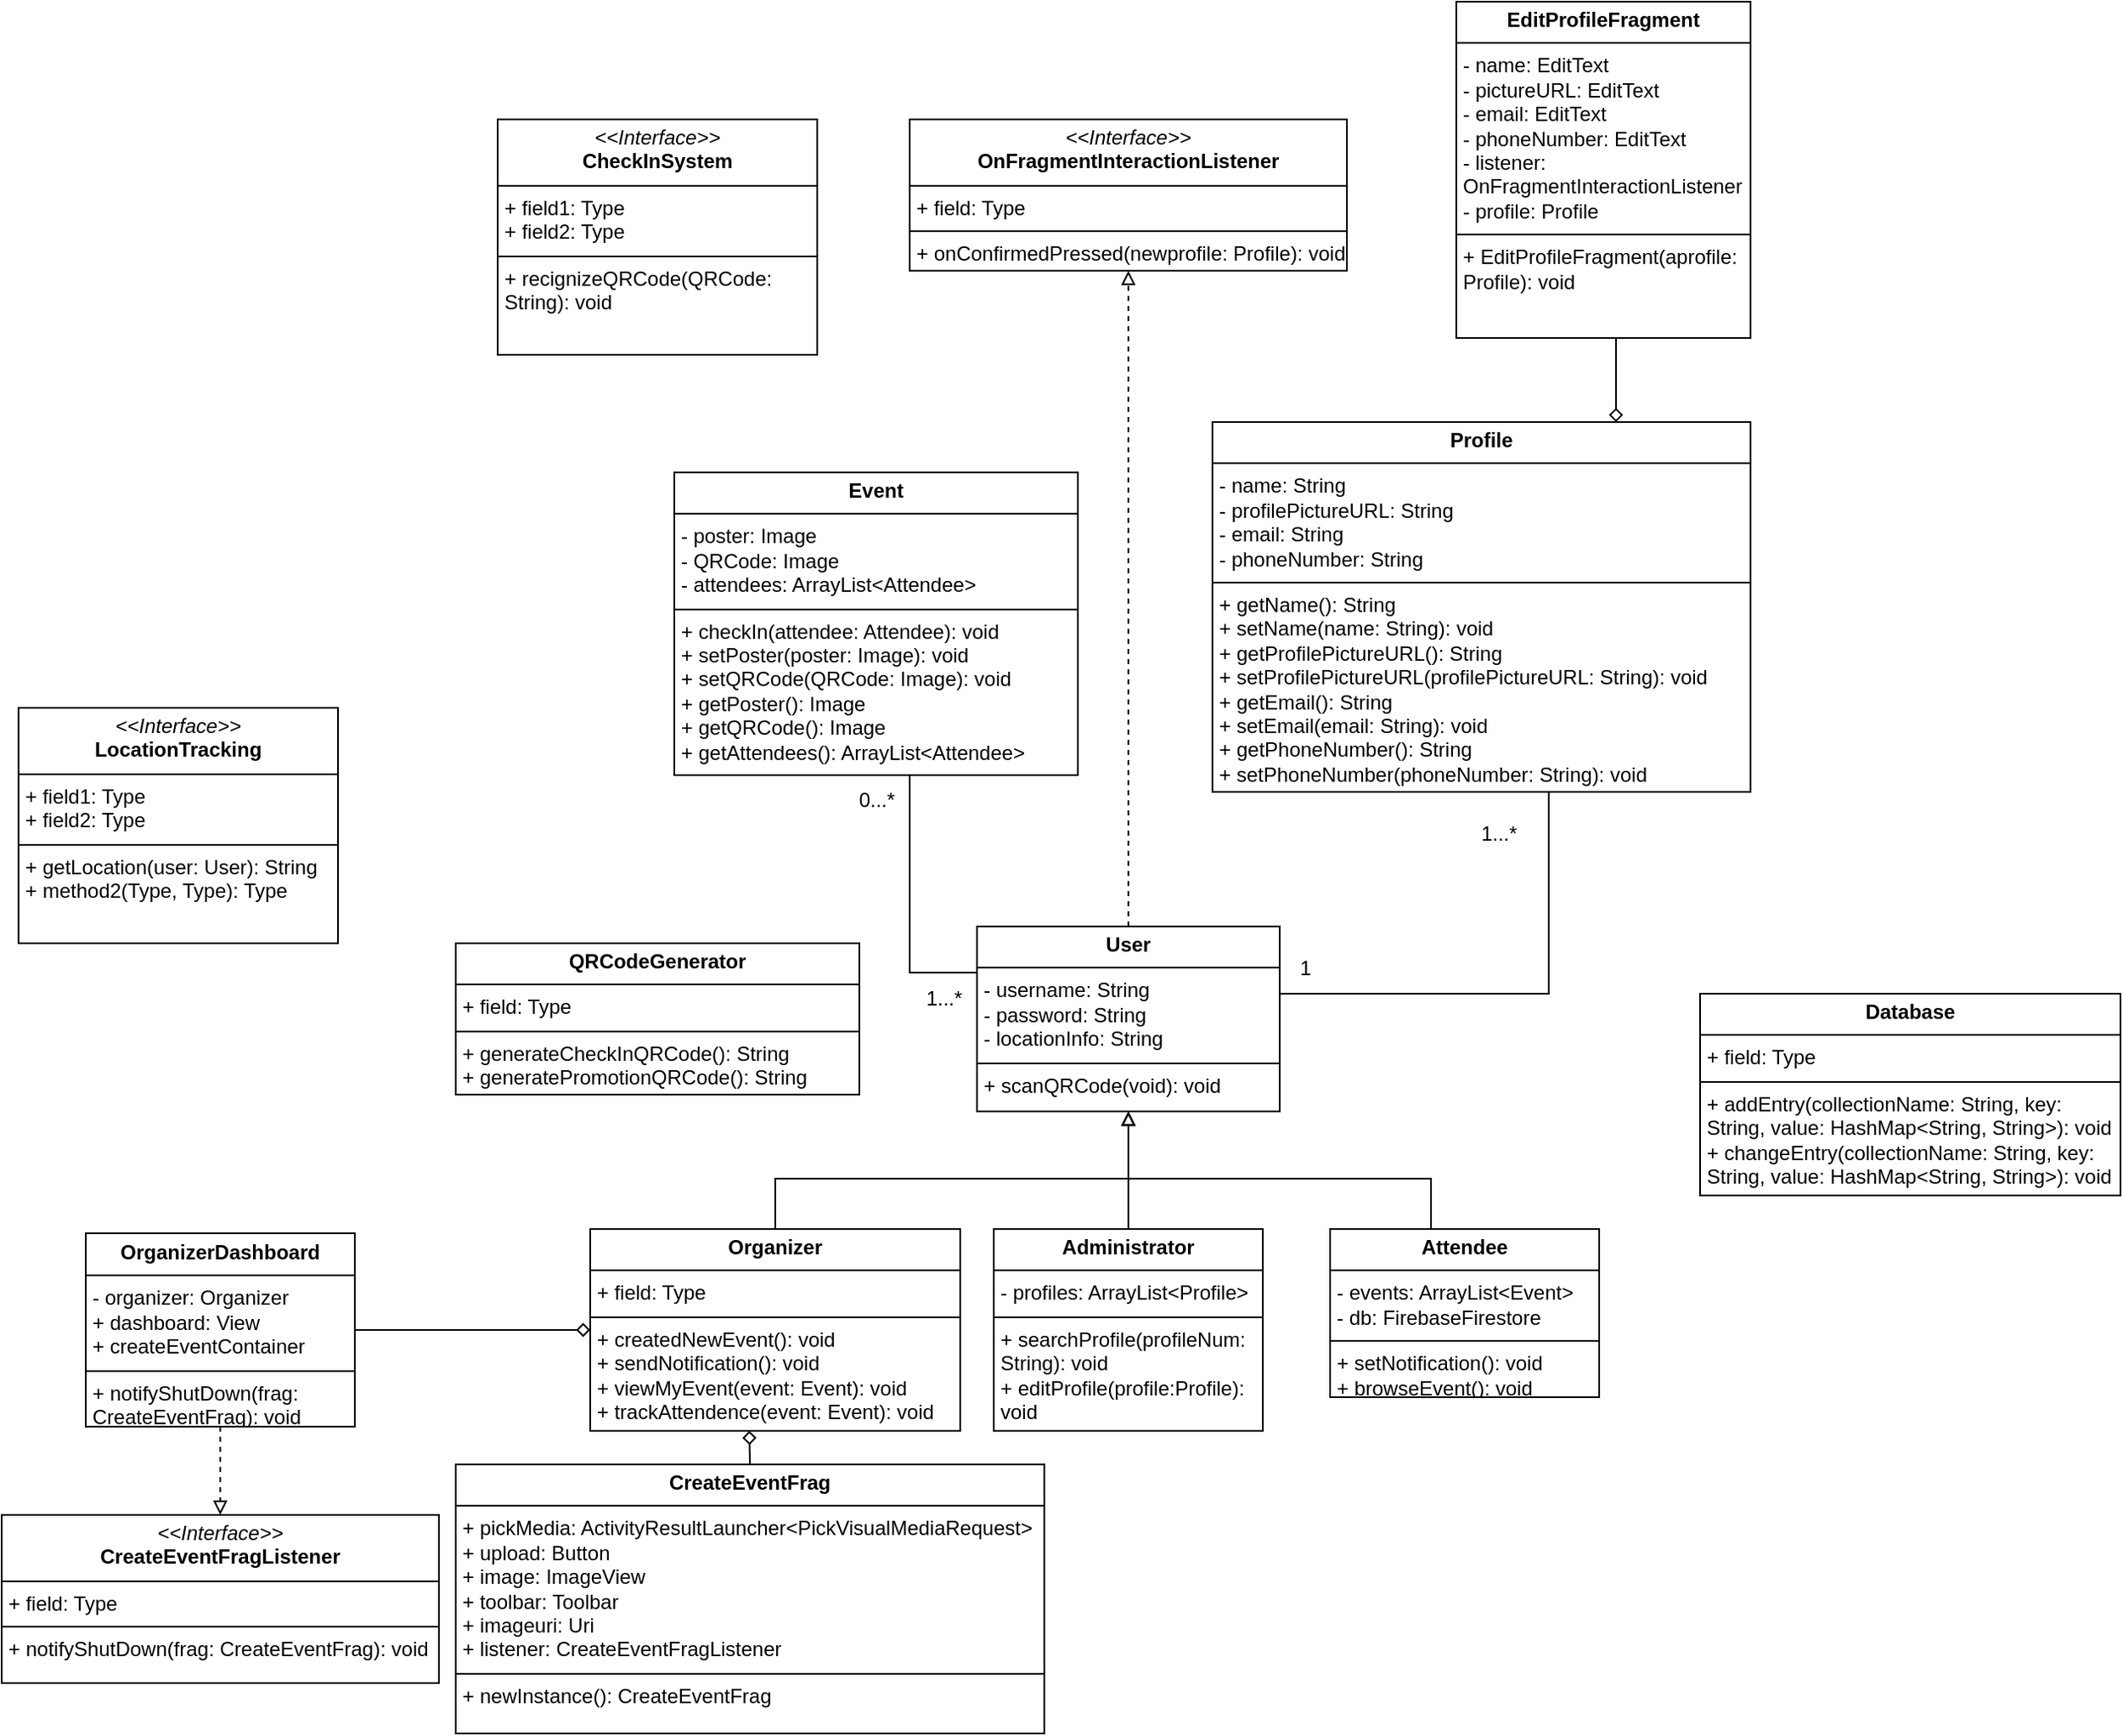 <mxfile version="24.0.2" type="github">
  <diagram name="Page-1" id="J35sRBXo90A8_cbNqQOU">
    <mxGraphModel dx="1843" dy="558" grid="1" gridSize="10" guides="1" tooltips="1" connect="1" arrows="1" fold="1" page="1" pageScale="1" pageWidth="850" pageHeight="1100" math="0" shadow="0">
      <root>
        <mxCell id="0" />
        <mxCell id="1" parent="0" />
        <mxCell id="WPeFzwkXg94GIZhLmHgt-10" value="&lt;p style=&quot;margin:0px;margin-top:4px;text-align:center;&quot;&gt;&lt;span style=&quot;font-weight: 700;&quot;&gt;User&lt;/span&gt;&lt;br&gt;&lt;/p&gt;&lt;hr size=&quot;1&quot; style=&quot;border-style:solid;&quot;&gt;&lt;p style=&quot;margin:0px;margin-left:4px;&quot;&gt;- username: String&lt;br&gt;&lt;/p&gt;&lt;p style=&quot;margin:0px;margin-left:4px;&quot;&gt;- password: String&lt;br&gt;&lt;/p&gt;&lt;p style=&quot;margin:0px;margin-left:4px;&quot;&gt;- locationInfo: String&lt;/p&gt;&lt;hr size=&quot;1&quot; style=&quot;border-style:solid;&quot;&gt;&lt;p style=&quot;margin:0px;margin-left:4px;&quot;&gt;+ scanQRCode(void): void&lt;/p&gt;" style="verticalAlign=top;align=left;overflow=fill;html=1;whiteSpace=wrap;" parent="1" vertex="1">
          <mxGeometry x="330" y="560" width="180" height="110" as="geometry" />
        </mxCell>
        <mxCell id="WPeFzwkXg94GIZhLmHgt-22" style="edgeStyle=orthogonalEdgeStyle;rounded=0;orthogonalLoop=1;jettySize=auto;html=1;exitX=0.5;exitY=0;exitDx=0;exitDy=0;endArrow=block;endFill=0;entryX=0.5;entryY=1;entryDx=0;entryDy=0;" parent="1" source="WPeFzwkXg94GIZhLmHgt-15" target="WPeFzwkXg94GIZhLmHgt-10" edge="1">
          <mxGeometry relative="1" as="geometry">
            <mxPoint x="400" y="680" as="targetPoint" />
            <Array as="points">
              <mxPoint x="210" y="725" />
              <mxPoint x="210" y="710" />
              <mxPoint x="420" y="710" />
            </Array>
          </mxGeometry>
        </mxCell>
        <mxCell id="WPeFzwkXg94GIZhLmHgt-15" value="&lt;p style=&quot;margin:0px;margin-top:4px;text-align:center;&quot;&gt;&lt;b&gt;Organizer&lt;/b&gt;&lt;/p&gt;&lt;hr size=&quot;1&quot; style=&quot;border-style:solid;&quot;&gt;&lt;p style=&quot;margin:0px;margin-left:4px;&quot;&gt;+ field: Type&lt;/p&gt;&lt;hr size=&quot;1&quot; style=&quot;border-style:solid;&quot;&gt;&lt;p style=&quot;margin:0px;margin-left:4px;&quot;&gt;+ createdNewEvent(): void&lt;/p&gt;&lt;p style=&quot;margin:0px;margin-left:4px;&quot;&gt;+ sendNotification(): void&lt;/p&gt;&lt;p style=&quot;margin:0px;margin-left:4px;&quot;&gt;+ viewMyEvent(event: Event): void&lt;/p&gt;&lt;p style=&quot;margin:0px;margin-left:4px;&quot;&gt;+ trackAttendence(event: Event): void&lt;/p&gt;" style="verticalAlign=top;align=left;overflow=fill;html=1;whiteSpace=wrap;" parent="1" vertex="1">
          <mxGeometry x="100" y="740" width="220" height="120" as="geometry" />
        </mxCell>
        <mxCell id="WPeFzwkXg94GIZhLmHgt-20" style="edgeStyle=orthogonalEdgeStyle;rounded=0;orthogonalLoop=1;jettySize=auto;html=1;exitX=0.5;exitY=0;exitDx=0;exitDy=0;entryX=0.5;entryY=1;entryDx=0;entryDy=0;endArrow=block;endFill=0;" parent="1" source="WPeFzwkXg94GIZhLmHgt-16" target="WPeFzwkXg94GIZhLmHgt-10" edge="1">
          <mxGeometry relative="1" as="geometry" />
        </mxCell>
        <mxCell id="WPeFzwkXg94GIZhLmHgt-16" value="&lt;p style=&quot;margin:0px;margin-top:4px;text-align:center;&quot;&gt;&lt;span style=&quot;font-weight: 700;&quot;&gt;Administrator&lt;/span&gt;&lt;br&gt;&lt;/p&gt;&lt;hr size=&quot;1&quot; style=&quot;border-style:solid;&quot;&gt;&lt;p style=&quot;margin:0px;margin-left:4px;&quot;&gt;- profiles: ArrayList&amp;lt;Profile&amp;gt;&lt;/p&gt;&lt;hr size=&quot;1&quot; style=&quot;border-style:solid;&quot;&gt;&lt;p style=&quot;margin:0px;margin-left:4px;&quot;&gt;+ searchProfile(profileNum: String): void&lt;br&gt;&lt;/p&gt;&lt;p style=&quot;margin:0px;margin-left:4px;&quot;&gt;+ editProfile(profile:Profile): void&lt;br&gt;&lt;/p&gt;" style="verticalAlign=top;align=left;overflow=fill;html=1;whiteSpace=wrap;" parent="1" vertex="1">
          <mxGeometry x="340" y="740" width="160" height="120" as="geometry" />
        </mxCell>
        <mxCell id="WPeFzwkXg94GIZhLmHgt-23" style="edgeStyle=orthogonalEdgeStyle;rounded=0;orthogonalLoop=1;jettySize=auto;html=1;entryX=0.5;entryY=1;entryDx=0;entryDy=0;endArrow=block;endFill=0;" parent="1" source="WPeFzwkXg94GIZhLmHgt-17" target="WPeFzwkXg94GIZhLmHgt-10" edge="1">
          <mxGeometry relative="1" as="geometry">
            <Array as="points">
              <mxPoint x="600" y="710" />
              <mxPoint x="420" y="710" />
            </Array>
          </mxGeometry>
        </mxCell>
        <mxCell id="WPeFzwkXg94GIZhLmHgt-17" value="&lt;p style=&quot;margin:0px;margin-top:4px;text-align:center;&quot;&gt;&lt;b&gt;Attendee&lt;/b&gt;&lt;/p&gt;&lt;hr size=&quot;1&quot; style=&quot;border-style:solid;&quot;&gt;&lt;p style=&quot;margin:0px;margin-left:4px;&quot;&gt;- events: ArrayList&amp;lt;Event&amp;gt;&lt;/p&gt;&lt;p style=&quot;margin:0px;margin-left:4px;&quot;&gt;- db: FirebaseFirestore&lt;/p&gt;&lt;hr size=&quot;1&quot; style=&quot;border-style:solid;&quot;&gt;&lt;p style=&quot;margin:0px;margin-left:4px;&quot;&gt;+ setNotification(): void&lt;/p&gt;&lt;p style=&quot;margin:0px;margin-left:4px;&quot;&gt;+ browseEvent(): void&lt;/p&gt;" style="verticalAlign=top;align=left;overflow=fill;html=1;whiteSpace=wrap;" parent="1" vertex="1">
          <mxGeometry x="540" y="740" width="160" height="100" as="geometry" />
        </mxCell>
        <mxCell id="WPeFzwkXg94GIZhLmHgt-24" style="edgeStyle=orthogonalEdgeStyle;rounded=0;orthogonalLoop=1;jettySize=auto;html=1;exitX=0.5;exitY=1;exitDx=0;exitDy=0;entryX=0;entryY=0.25;entryDx=0;entryDy=0;endArrow=none;endFill=0;" parent="1" source="WPeFzwkXg94GIZhLmHgt-18" target="WPeFzwkXg94GIZhLmHgt-10" edge="1">
          <mxGeometry relative="1" as="geometry">
            <Array as="points">
              <mxPoint x="290" y="588" />
            </Array>
          </mxGeometry>
        </mxCell>
        <mxCell id="WPeFzwkXg94GIZhLmHgt-18" value="&lt;p style=&quot;margin:0px;margin-top:4px;text-align:center;&quot;&gt;&lt;b&gt;Event&lt;/b&gt;&lt;/p&gt;&lt;hr size=&quot;1&quot; style=&quot;border-style:solid;&quot;&gt;&lt;p style=&quot;margin:0px;margin-left:4px;&quot;&gt;- poster: Image&lt;/p&gt;&lt;p style=&quot;margin:0px;margin-left:4px;&quot;&gt;- QRCode: Image&lt;br&gt;&lt;/p&gt;&lt;p style=&quot;margin:0px;margin-left:4px;&quot;&gt;- attendees: ArrayList&amp;lt;Attendee&amp;gt;&lt;br&gt;&lt;/p&gt;&lt;hr size=&quot;1&quot; style=&quot;border-style:solid;&quot;&gt;&lt;p style=&quot;margin:0px;margin-left:4px;&quot;&gt;+ checkIn(attendee: Attendee): void&lt;/p&gt;&lt;p style=&quot;margin:0px;margin-left:4px;&quot;&gt;+ setPoster(poster: Image): void&lt;/p&gt;&lt;p style=&quot;margin:0px;margin-left:4px;&quot;&gt;+ setQRCode(QRCode: Image): void&lt;br&gt;&lt;/p&gt;&lt;p style=&quot;margin:0px;margin-left:4px;&quot;&gt;+ getPoster(): Image&lt;/p&gt;&lt;p style=&quot;margin:0px;margin-left:4px;&quot;&gt;+ getQRCode(): Image&lt;/p&gt;&lt;p style=&quot;margin:0px;margin-left:4px;&quot;&gt;+ getAttendees(): ArrayList&amp;lt;Attendee&amp;gt;&lt;/p&gt;" style="verticalAlign=top;align=left;overflow=fill;html=1;whiteSpace=wrap;" parent="1" vertex="1">
          <mxGeometry x="150" y="290" width="240" height="180" as="geometry" />
        </mxCell>
        <mxCell id="WPeFzwkXg94GIZhLmHgt-25" style="edgeStyle=orthogonalEdgeStyle;rounded=0;orthogonalLoop=1;jettySize=auto;html=1;exitX=0.5;exitY=1;exitDx=0;exitDy=0;entryX=1;entryY=0.25;entryDx=0;entryDy=0;endArrow=none;endFill=0;" parent="1" source="WPeFzwkXg94GIZhLmHgt-19" target="WPeFzwkXg94GIZhLmHgt-10" edge="1">
          <mxGeometry relative="1" as="geometry">
            <Array as="points">
              <mxPoint x="670" y="600" />
              <mxPoint x="510" y="600" />
            </Array>
          </mxGeometry>
        </mxCell>
        <mxCell id="WPeFzwkXg94GIZhLmHgt-19" value="&lt;p style=&quot;margin:0px;margin-top:4px;text-align:center;&quot;&gt;&lt;b&gt;Profile&lt;/b&gt;&lt;/p&gt;&lt;hr size=&quot;1&quot; style=&quot;border-style:solid;&quot;&gt;&lt;p style=&quot;margin:0px;margin-left:4px;&quot;&gt;- name: String&lt;/p&gt;&lt;p style=&quot;margin:0px;margin-left:4px;&quot;&gt;- profilePictureURL: String&lt;/p&gt;&lt;p style=&quot;margin:0px;margin-left:4px;&quot;&gt;- email: String&lt;/p&gt;&lt;p style=&quot;margin:0px;margin-left:4px;&quot;&gt;- phoneNumber: String&lt;/p&gt;&lt;hr size=&quot;1&quot; style=&quot;border-style:solid;&quot;&gt;&lt;p style=&quot;margin:0px;margin-left:4px;&quot;&gt;+ getName(): String&lt;/p&gt;&lt;p style=&quot;margin:0px;margin-left:4px;&quot;&gt;+ setName(name:&amp;nbsp;&lt;span style=&quot;background-color: initial;&quot;&gt;String&lt;/span&gt;&lt;span style=&quot;background-color: initial;&quot;&gt;): void&lt;/span&gt;&lt;/p&gt;&lt;p style=&quot;margin:0px;margin-left:4px;&quot;&gt;+ getProfilePictureURL(): String&lt;br&gt;&lt;/p&gt;&lt;p style=&quot;margin:0px;margin-left:4px;&quot;&gt;+ setProfilePictureURL(profilePictureURL:&amp;nbsp;&lt;span style=&quot;background-color: initial;&quot;&gt;String&lt;/span&gt;&lt;span style=&quot;background-color: initial;&quot;&gt;): void&lt;/span&gt;&lt;/p&gt;&lt;p style=&quot;margin: 0px 0px 0px 4px;&quot;&gt;+ getEmail(): String&lt;/p&gt;&lt;p style=&quot;margin: 0px 0px 0px 4px;&quot;&gt;+ setEmail(email:&amp;nbsp;&lt;span style=&quot;background-color: initial;&quot;&gt;String&lt;/span&gt;&lt;span style=&quot;background-color: initial;&quot;&gt;): void&lt;/span&gt;&lt;/p&gt;&lt;p style=&quot;margin: 0px 0px 0px 4px;&quot;&gt;+ getPhoneNumber(): String&lt;/p&gt;&lt;p style=&quot;margin: 0px 0px 0px 4px;&quot;&gt;+ setPhoneNumber(phoneNumber:&amp;nbsp;&lt;span style=&quot;background-color: initial;&quot;&gt;String&lt;/span&gt;&lt;span style=&quot;background-color: initial;&quot;&gt;): void&lt;/span&gt;&lt;/p&gt;" style="verticalAlign=top;align=left;overflow=fill;html=1;whiteSpace=wrap;" parent="1" vertex="1">
          <mxGeometry x="470" y="260" width="320" height="220" as="geometry" />
        </mxCell>
        <mxCell id="WPeFzwkXg94GIZhLmHgt-28" value="0...*" style="text;html=1;align=center;verticalAlign=middle;resizable=0;points=[];autosize=1;strokeColor=none;fillColor=none;" parent="1" vertex="1">
          <mxGeometry x="250" y="470" width="40" height="30" as="geometry" />
        </mxCell>
        <mxCell id="WPeFzwkXg94GIZhLmHgt-29" value="1...*" style="text;html=1;align=center;verticalAlign=middle;resizable=0;points=[];autosize=1;strokeColor=none;fillColor=none;" parent="1" vertex="1">
          <mxGeometry x="290" y="588" width="40" height="30" as="geometry" />
        </mxCell>
        <mxCell id="WPeFzwkXg94GIZhLmHgt-30" value="1...*" style="text;html=1;align=center;verticalAlign=middle;resizable=0;points=[];autosize=1;strokeColor=none;fillColor=none;" parent="1" vertex="1">
          <mxGeometry x="620" y="490" width="40" height="30" as="geometry" />
        </mxCell>
        <mxCell id="WPeFzwkXg94GIZhLmHgt-31" value="1" style="text;html=1;align=center;verticalAlign=middle;resizable=0;points=[];autosize=1;strokeColor=none;fillColor=none;" parent="1" vertex="1">
          <mxGeometry x="510" y="570" width="30" height="30" as="geometry" />
        </mxCell>
        <mxCell id="WPeFzwkXg94GIZhLmHgt-32" value="&lt;p style=&quot;margin:0px;margin-top:4px;text-align:center;&quot;&gt;&lt;b&gt;QRCodeGenerator&lt;/b&gt;&lt;/p&gt;&lt;hr size=&quot;1&quot; style=&quot;border-style:solid;&quot;&gt;&lt;p style=&quot;margin:0px;margin-left:4px;&quot;&gt;+ field: Type&lt;br&gt;&lt;/p&gt;&lt;hr size=&quot;1&quot; style=&quot;border-style:solid;&quot;&gt;&lt;p style=&quot;margin:0px;margin-left:4px;&quot;&gt;+ generateCheckInQRCode(): String&lt;/p&gt;&lt;p style=&quot;margin:0px;margin-left:4px;&quot;&gt;+ generatePromotionQRCode(): String&lt;br&gt;&lt;/p&gt;" style="verticalAlign=top;align=left;overflow=fill;html=1;whiteSpace=wrap;" parent="1" vertex="1">
          <mxGeometry x="20" y="570" width="240" height="90" as="geometry" />
        </mxCell>
        <mxCell id="WPeFzwkXg94GIZhLmHgt-33" value="&lt;p style=&quot;margin:0px;margin-top:4px;text-align:center;&quot;&gt;&lt;i&gt;&amp;lt;&amp;lt;Interface&amp;gt;&amp;gt;&lt;/i&gt;&lt;br&gt;&lt;b&gt;CheckInSystem&lt;/b&gt;&lt;/p&gt;&lt;hr size=&quot;1&quot; style=&quot;border-style:solid;&quot;&gt;&lt;p style=&quot;margin:0px;margin-left:4px;&quot;&gt;+ field1: Type&lt;br&gt;+ field2: Type&lt;/p&gt;&lt;hr size=&quot;1&quot; style=&quot;border-style:solid;&quot;&gt;&lt;p style=&quot;margin:0px;margin-left:4px;&quot;&gt;+ recignizeQRCode(QRCode: String): void&lt;br&gt;&lt;/p&gt;" style="verticalAlign=top;align=left;overflow=fill;html=1;whiteSpace=wrap;" parent="1" vertex="1">
          <mxGeometry x="45" y="80" width="190" height="140" as="geometry" />
        </mxCell>
        <mxCell id="WPeFzwkXg94GIZhLmHgt-34" value="&lt;p style=&quot;margin:0px;margin-top:4px;text-align:center;&quot;&gt;&lt;i&gt;&amp;lt;&amp;lt;Interface&amp;gt;&amp;gt;&lt;/i&gt;&lt;br&gt;&lt;b&gt;LocationTracking&lt;/b&gt;&lt;/p&gt;&lt;hr size=&quot;1&quot; style=&quot;border-style:solid;&quot;&gt;&lt;p style=&quot;margin:0px;margin-left:4px;&quot;&gt;+ field1: Type&lt;br&gt;+ field2: Type&lt;/p&gt;&lt;hr size=&quot;1&quot; style=&quot;border-style:solid;&quot;&gt;&lt;p style=&quot;margin:0px;margin-left:4px;&quot;&gt;+ getLocation(user: User): String&lt;/p&gt;&lt;p style=&quot;margin:0px;margin-left:4px;&quot;&gt;+ method2(Type, Type): Type&lt;/p&gt;" style="verticalAlign=top;align=left;overflow=fill;html=1;whiteSpace=wrap;" parent="1" vertex="1">
          <mxGeometry x="-240" y="430" width="190" height="140" as="geometry" />
        </mxCell>
        <mxCell id="WPeFzwkXg94GIZhLmHgt-35" value="&lt;p style=&quot;margin:0px;margin-top:4px;text-align:center;&quot;&gt;&lt;b&gt;Database&lt;/b&gt;&lt;/p&gt;&lt;hr size=&quot;1&quot; style=&quot;border-style:solid;&quot;&gt;&lt;p style=&quot;margin:0px;margin-left:4px;&quot;&gt;+ field: Type&lt;/p&gt;&lt;hr size=&quot;1&quot; style=&quot;border-style:solid;&quot;&gt;&lt;p style=&quot;margin:0px;margin-left:4px;&quot;&gt;+ addEntry(collectionName: String, key: String, value: HashMap&amp;lt;String, String&amp;gt;): void&lt;/p&gt;&lt;p style=&quot;margin:0px;margin-left:4px;&quot;&gt;+ changeEntry(collectionName: String, key: String, value: HashMap&amp;lt;String, String&amp;gt;): void&lt;br&gt;&lt;/p&gt;&lt;p style=&quot;margin:0px;margin-left:4px;&quot;&gt;&lt;br&gt;&lt;/p&gt;" style="verticalAlign=top;align=left;overflow=fill;html=1;whiteSpace=wrap;" parent="1" vertex="1">
          <mxGeometry x="760" y="600" width="250" height="120" as="geometry" />
        </mxCell>
        <mxCell id="i9NQ23__nChv1Pb4dPMh-4" style="edgeStyle=orthogonalEdgeStyle;rounded=0;orthogonalLoop=1;jettySize=auto;html=1;exitX=0.5;exitY=1;exitDx=0;exitDy=0;endArrow=block;endFill=0;dashed=1;" edge="1" parent="1" source="i9NQ23__nChv1Pb4dPMh-5" target="i9NQ23__nChv1Pb4dPMh-2">
          <mxGeometry relative="1" as="geometry" />
        </mxCell>
        <mxCell id="i9NQ23__nChv1Pb4dPMh-1" value="&lt;p style=&quot;margin:0px;margin-top:4px;text-align:center;&quot;&gt;&lt;b&gt;CreateEventFrag&lt;/b&gt;&lt;/p&gt;&lt;hr size=&quot;1&quot; style=&quot;border-style:solid;&quot;&gt;&lt;p style=&quot;margin:0px;margin-left:4px;&quot;&gt;+ pickMedia: ActivityResultLauncher&amp;lt;PickVisualMediaRequest&amp;gt;&lt;/p&gt;&lt;p style=&quot;margin:0px;margin-left:4px;&quot;&gt;+ upload: Button&lt;/p&gt;&lt;p style=&quot;margin:0px;margin-left:4px;&quot;&gt;+ image: ImageView&lt;/p&gt;&lt;p style=&quot;margin:0px;margin-left:4px;&quot;&gt;+ toolbar: Toolbar&lt;/p&gt;&lt;p style=&quot;margin:0px;margin-left:4px;&quot;&gt;+ imageuri: Uri&lt;/p&gt;&lt;p style=&quot;margin:0px;margin-left:4px;&quot;&gt;+ listener: CreateEventFragListener&lt;/p&gt;&lt;hr size=&quot;1&quot; style=&quot;border-style:solid;&quot;&gt;&lt;p style=&quot;margin:0px;margin-left:4px;&quot;&gt;+ newInstance(): CreateEventFrag&lt;/p&gt;" style="verticalAlign=top;align=left;overflow=fill;html=1;whiteSpace=wrap;" vertex="1" parent="1">
          <mxGeometry x="20" y="880" width="350" height="160" as="geometry" />
        </mxCell>
        <mxCell id="i9NQ23__nChv1Pb4dPMh-2" value="&lt;p style=&quot;margin:0px;margin-top:4px;text-align:center;&quot;&gt;&lt;i&gt;&amp;lt;&amp;lt;Interface&amp;gt;&amp;gt;&lt;/i&gt;&lt;br&gt;&lt;b&gt;CreateEventFragListener&lt;/b&gt;&lt;/p&gt;&lt;hr size=&quot;1&quot; style=&quot;border-style:solid;&quot;&gt;&lt;p style=&quot;margin:0px;margin-left:4px;&quot;&gt;+ field: Type&lt;br&gt;&lt;/p&gt;&lt;hr size=&quot;1&quot; style=&quot;border-style:solid;&quot;&gt;&lt;p style=&quot;margin:0px;margin-left:4px;&quot;&gt;+ notifyShutDown(frag: CreateEventFrag): void&lt;br&gt;&lt;/p&gt;" style="verticalAlign=top;align=left;overflow=fill;html=1;whiteSpace=wrap;" vertex="1" parent="1">
          <mxGeometry x="-250" y="910" width="260" height="100" as="geometry" />
        </mxCell>
        <mxCell id="i9NQ23__nChv1Pb4dPMh-3" style="edgeStyle=orthogonalEdgeStyle;rounded=0;orthogonalLoop=1;jettySize=auto;html=1;exitX=0.5;exitY=0;exitDx=0;exitDy=0;entryX=0.43;entryY=1;entryDx=0;entryDy=0;entryPerimeter=0;endArrow=diamond;endFill=0;" edge="1" parent="1" source="i9NQ23__nChv1Pb4dPMh-1" target="WPeFzwkXg94GIZhLmHgt-15">
          <mxGeometry relative="1" as="geometry" />
        </mxCell>
        <mxCell id="i9NQ23__nChv1Pb4dPMh-6" style="edgeStyle=orthogonalEdgeStyle;rounded=0;orthogonalLoop=1;jettySize=auto;html=1;entryX=0;entryY=0.5;entryDx=0;entryDy=0;endArrow=diamond;endFill=0;" edge="1" parent="1" source="i9NQ23__nChv1Pb4dPMh-5" target="WPeFzwkXg94GIZhLmHgt-15">
          <mxGeometry relative="1" as="geometry" />
        </mxCell>
        <mxCell id="i9NQ23__nChv1Pb4dPMh-5" value="&lt;p style=&quot;margin:0px;margin-top:4px;text-align:center;&quot;&gt;&lt;b&gt;OrganizerDashboard&lt;/b&gt;&lt;br&gt;&lt;/p&gt;&lt;hr size=&quot;1&quot; style=&quot;border-style:solid;&quot;&gt;&lt;p style=&quot;margin:0px;margin-left:4px;&quot;&gt;- organizer: Organizer&lt;/p&gt;&lt;p style=&quot;margin:0px;margin-left:4px;&quot;&gt;+ dashboard: View&lt;/p&gt;&lt;p style=&quot;margin:0px;margin-left:4px;&quot;&gt;+ createEventContainer&lt;/p&gt;&lt;hr size=&quot;1&quot; style=&quot;border-style:solid;&quot;&gt;&lt;p style=&quot;margin:0px;margin-left:4px;&quot;&gt;+ notifyShutDown&lt;span style=&quot;background-color: initial;&quot;&gt;(frag: CreateEventFrag): void&lt;/span&gt;&lt;/p&gt;" style="verticalAlign=top;align=left;overflow=fill;html=1;whiteSpace=wrap;" vertex="1" parent="1">
          <mxGeometry x="-200" y="742.5" width="160" height="115" as="geometry" />
        </mxCell>
        <mxCell id="i9NQ23__nChv1Pb4dPMh-8" style="edgeStyle=orthogonalEdgeStyle;rounded=0;orthogonalLoop=1;jettySize=auto;html=1;endArrow=diamond;endFill=0;entryX=0.75;entryY=0;entryDx=0;entryDy=0;" edge="1" parent="1" source="i9NQ23__nChv1Pb4dPMh-7" target="WPeFzwkXg94GIZhLmHgt-19">
          <mxGeometry relative="1" as="geometry">
            <Array as="points">
              <mxPoint x="710" y="210" />
              <mxPoint x="710" y="210" />
            </Array>
          </mxGeometry>
        </mxCell>
        <mxCell id="i9NQ23__nChv1Pb4dPMh-7" value="&lt;p style=&quot;margin:0px;margin-top:4px;text-align:center;&quot;&gt;&lt;b&gt;EditProfileFragment&lt;/b&gt;&lt;/p&gt;&lt;hr size=&quot;1&quot; style=&quot;border-style:solid;&quot;&gt;&lt;p style=&quot;margin:0px;margin-left:4px;&quot;&gt;- name: EditText&lt;/p&gt;&lt;p style=&quot;margin:0px;margin-left:4px;&quot;&gt;- pictureURL: EditText&lt;/p&gt;&lt;p style=&quot;margin:0px;margin-left:4px;&quot;&gt;- email: EditText&lt;/p&gt;&lt;p style=&quot;margin:0px;margin-left:4px;&quot;&gt;- phoneNumber: EditText&lt;/p&gt;&lt;p style=&quot;margin:0px;margin-left:4px;&quot;&gt;- listener: OnFragmentInteractionListener&lt;/p&gt;&lt;p style=&quot;margin:0px;margin-left:4px;&quot;&gt;- profile: Profile&lt;/p&gt;&lt;hr size=&quot;1&quot; style=&quot;border-style:solid;&quot;&gt;&lt;p style=&quot;margin:0px;margin-left:4px;&quot;&gt;+ EditProfileFragment(aprofile: Profile): void&lt;/p&gt;" style="verticalAlign=top;align=left;overflow=fill;html=1;whiteSpace=wrap;" vertex="1" parent="1">
          <mxGeometry x="615" y="10" width="175" height="200" as="geometry" />
        </mxCell>
        <mxCell id="i9NQ23__nChv1Pb4dPMh-10" style="edgeStyle=orthogonalEdgeStyle;rounded=0;orthogonalLoop=1;jettySize=auto;html=1;dashed=1;endArrow=block;endFill=0;" edge="1" parent="1" source="WPeFzwkXg94GIZhLmHgt-10" target="i9NQ23__nChv1Pb4dPMh-9">
          <mxGeometry relative="1" as="geometry">
            <mxPoint x="510" y="890" as="targetPoint" />
          </mxGeometry>
        </mxCell>
        <mxCell id="i9NQ23__nChv1Pb4dPMh-9" value="&lt;p style=&quot;margin:0px;margin-top:4px;text-align:center;&quot;&gt;&lt;i&gt;&amp;lt;&amp;lt;Interface&amp;gt;&amp;gt;&lt;/i&gt;&lt;br&gt;&lt;b&gt;OnFragmentInteractionListener&lt;/b&gt;&lt;/p&gt;&lt;hr size=&quot;1&quot; style=&quot;border-style:solid;&quot;&gt;&lt;p style=&quot;margin:0px;margin-left:4px;&quot;&gt;+ field: Type&lt;br&gt;&lt;/p&gt;&lt;hr size=&quot;1&quot; style=&quot;border-style:solid;&quot;&gt;&lt;p style=&quot;margin:0px;margin-left:4px;&quot;&gt;+ onConfirmedPressed(newprofile: Profile): void&lt;br&gt;&lt;/p&gt;" style="verticalAlign=top;align=left;overflow=fill;html=1;whiteSpace=wrap;" vertex="1" parent="1">
          <mxGeometry x="290" y="80" width="260" height="90" as="geometry" />
        </mxCell>
      </root>
    </mxGraphModel>
  </diagram>
</mxfile>

